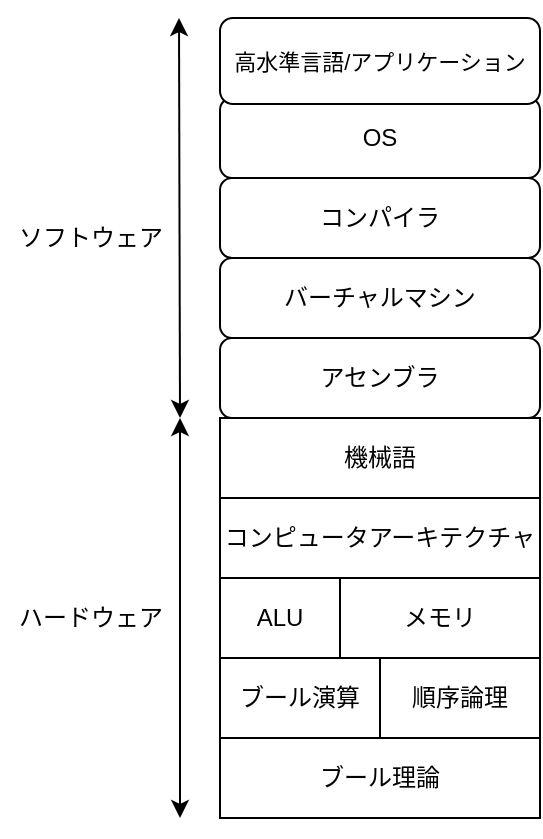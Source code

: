 <mxfile version="12.3.2" type="github" pages="1">
  <diagram id="nCRuIEf037rJsr7OWM87" name="ページ1">
    <mxGraphModel dx="737" dy="3740" grid="1" gridSize="10" guides="1" tooltips="1" connect="1" arrows="1" fold="1" page="1" pageScale="1" pageWidth="4681" pageHeight="3300" math="0" shadow="0">
      <root>
        <mxCell id="0"/>
        <mxCell id="1" parent="0"/>
        <mxCell id="BpQ6tRYuRvQ094wdzUnZ-1" value="ブール理論" style="rounded=0;whiteSpace=wrap;html=1;" vertex="1" parent="1">
          <mxGeometry x="160" y="320" width="160" height="40" as="geometry"/>
        </mxCell>
        <mxCell id="BpQ6tRYuRvQ094wdzUnZ-2" value="ブール演算" style="rounded=0;whiteSpace=wrap;html=1;" vertex="1" parent="1">
          <mxGeometry x="160" y="280" width="80" height="40" as="geometry"/>
        </mxCell>
        <mxCell id="BpQ6tRYuRvQ094wdzUnZ-3" value="順序論理" style="rounded=0;whiteSpace=wrap;html=1;" vertex="1" parent="1">
          <mxGeometry x="240" y="280" width="80" height="40" as="geometry"/>
        </mxCell>
        <mxCell id="BpQ6tRYuRvQ094wdzUnZ-4" value="ALU" style="rounded=0;whiteSpace=wrap;html=1;" vertex="1" parent="1">
          <mxGeometry x="160" y="240" width="60" height="40" as="geometry"/>
        </mxCell>
        <mxCell id="BpQ6tRYuRvQ094wdzUnZ-5" value="メモリ" style="rounded=0;whiteSpace=wrap;html=1;" vertex="1" parent="1">
          <mxGeometry x="220" y="240" width="100" height="40" as="geometry"/>
        </mxCell>
        <mxCell id="BpQ6tRYuRvQ094wdzUnZ-6" value="" style="endArrow=classic;startArrow=classic;html=1;" edge="1" parent="1">
          <mxGeometry width="50" height="50" relative="1" as="geometry">
            <mxPoint x="140" y="360" as="sourcePoint"/>
            <mxPoint x="140" y="160" as="targetPoint"/>
          </mxGeometry>
        </mxCell>
        <mxCell id="BpQ6tRYuRvQ094wdzUnZ-7" value="ハードウェア" style="text;html=1;align=center;verticalAlign=middle;resizable=0;points=[];;autosize=1;" vertex="1" parent="1">
          <mxGeometry x="50" y="250" width="90" height="20" as="geometry"/>
        </mxCell>
        <mxCell id="BpQ6tRYuRvQ094wdzUnZ-8" value="コンピュータアーキテクチャ" style="rounded=0;whiteSpace=wrap;html=1;" vertex="1" parent="1">
          <mxGeometry x="160" y="200" width="160" height="40" as="geometry"/>
        </mxCell>
        <mxCell id="BpQ6tRYuRvQ094wdzUnZ-9" value="機械語" style="rounded=0;whiteSpace=wrap;html=1;" vertex="1" parent="1">
          <mxGeometry x="160" y="160" width="160" height="40" as="geometry"/>
        </mxCell>
        <mxCell id="BpQ6tRYuRvQ094wdzUnZ-10" value="アセンブラ" style="rounded=1;whiteSpace=wrap;html=1;" vertex="1" parent="1">
          <mxGeometry x="160" y="120" width="160" height="40" as="geometry"/>
        </mxCell>
        <mxCell id="BpQ6tRYuRvQ094wdzUnZ-11" value="バーチャルマシン" style="rounded=1;whiteSpace=wrap;html=1;" vertex="1" parent="1">
          <mxGeometry x="160" y="80" width="160" height="40" as="geometry"/>
        </mxCell>
        <mxCell id="BpQ6tRYuRvQ094wdzUnZ-12" value="コンパイラ" style="rounded=1;whiteSpace=wrap;html=1;" vertex="1" parent="1">
          <mxGeometry x="160" y="40" width="160" height="40" as="geometry"/>
        </mxCell>
        <mxCell id="BpQ6tRYuRvQ094wdzUnZ-13" value="OS" style="rounded=1;whiteSpace=wrap;html=1;" vertex="1" parent="1">
          <mxGeometry x="160" width="160" height="40" as="geometry"/>
        </mxCell>
        <mxCell id="BpQ6tRYuRvQ094wdzUnZ-14" value="&lt;font style=&quot;font-size: 11px&quot;&gt;高水準言語/アプリケーション&lt;/font&gt;" style="rounded=1;whiteSpace=wrap;html=1;" vertex="1" parent="1">
          <mxGeometry x="160" y="-40" width="160" height="43" as="geometry"/>
        </mxCell>
        <mxCell id="BpQ6tRYuRvQ094wdzUnZ-15" value="" style="endArrow=classic;startArrow=classic;html=1;" edge="1" parent="1">
          <mxGeometry width="50" height="50" relative="1" as="geometry">
            <mxPoint x="140" y="160" as="sourcePoint"/>
            <mxPoint x="139.5" y="-40" as="targetPoint"/>
          </mxGeometry>
        </mxCell>
        <mxCell id="BpQ6tRYuRvQ094wdzUnZ-16" value="ソフトウェア" style="text;html=1;align=center;verticalAlign=middle;resizable=0;points=[];;autosize=1;" vertex="1" parent="1">
          <mxGeometry x="50" y="60" width="90" height="20" as="geometry"/>
        </mxCell>
      </root>
    </mxGraphModel>
  </diagram>
</mxfile>
